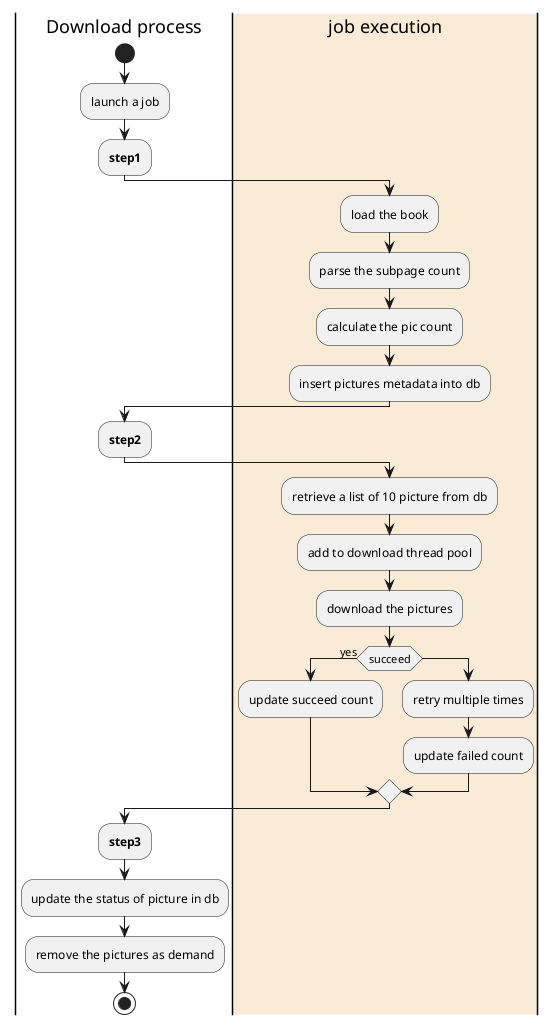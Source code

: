 @startuml
|Download process|
start
:launch a job;

:**step1**;
|#AntiqueWhite|job execution|
:load the book;
:parse the subpage count;
:calculate the pic count;
:insert pictures metadata into db;
|Download process|

:**step2**;
|job execution|
:retrieve a list of 10 picture from db;
:add to download thread pool;
:download the pictures;
if(succeed) then (yes)
  :update succeed count;
 else
 :retry multiple times;
 :update failed count;
endif

|Download process|
:**step3**;
:update the status of picture in db;
:remove the pictures as demand;
stop
@enduml